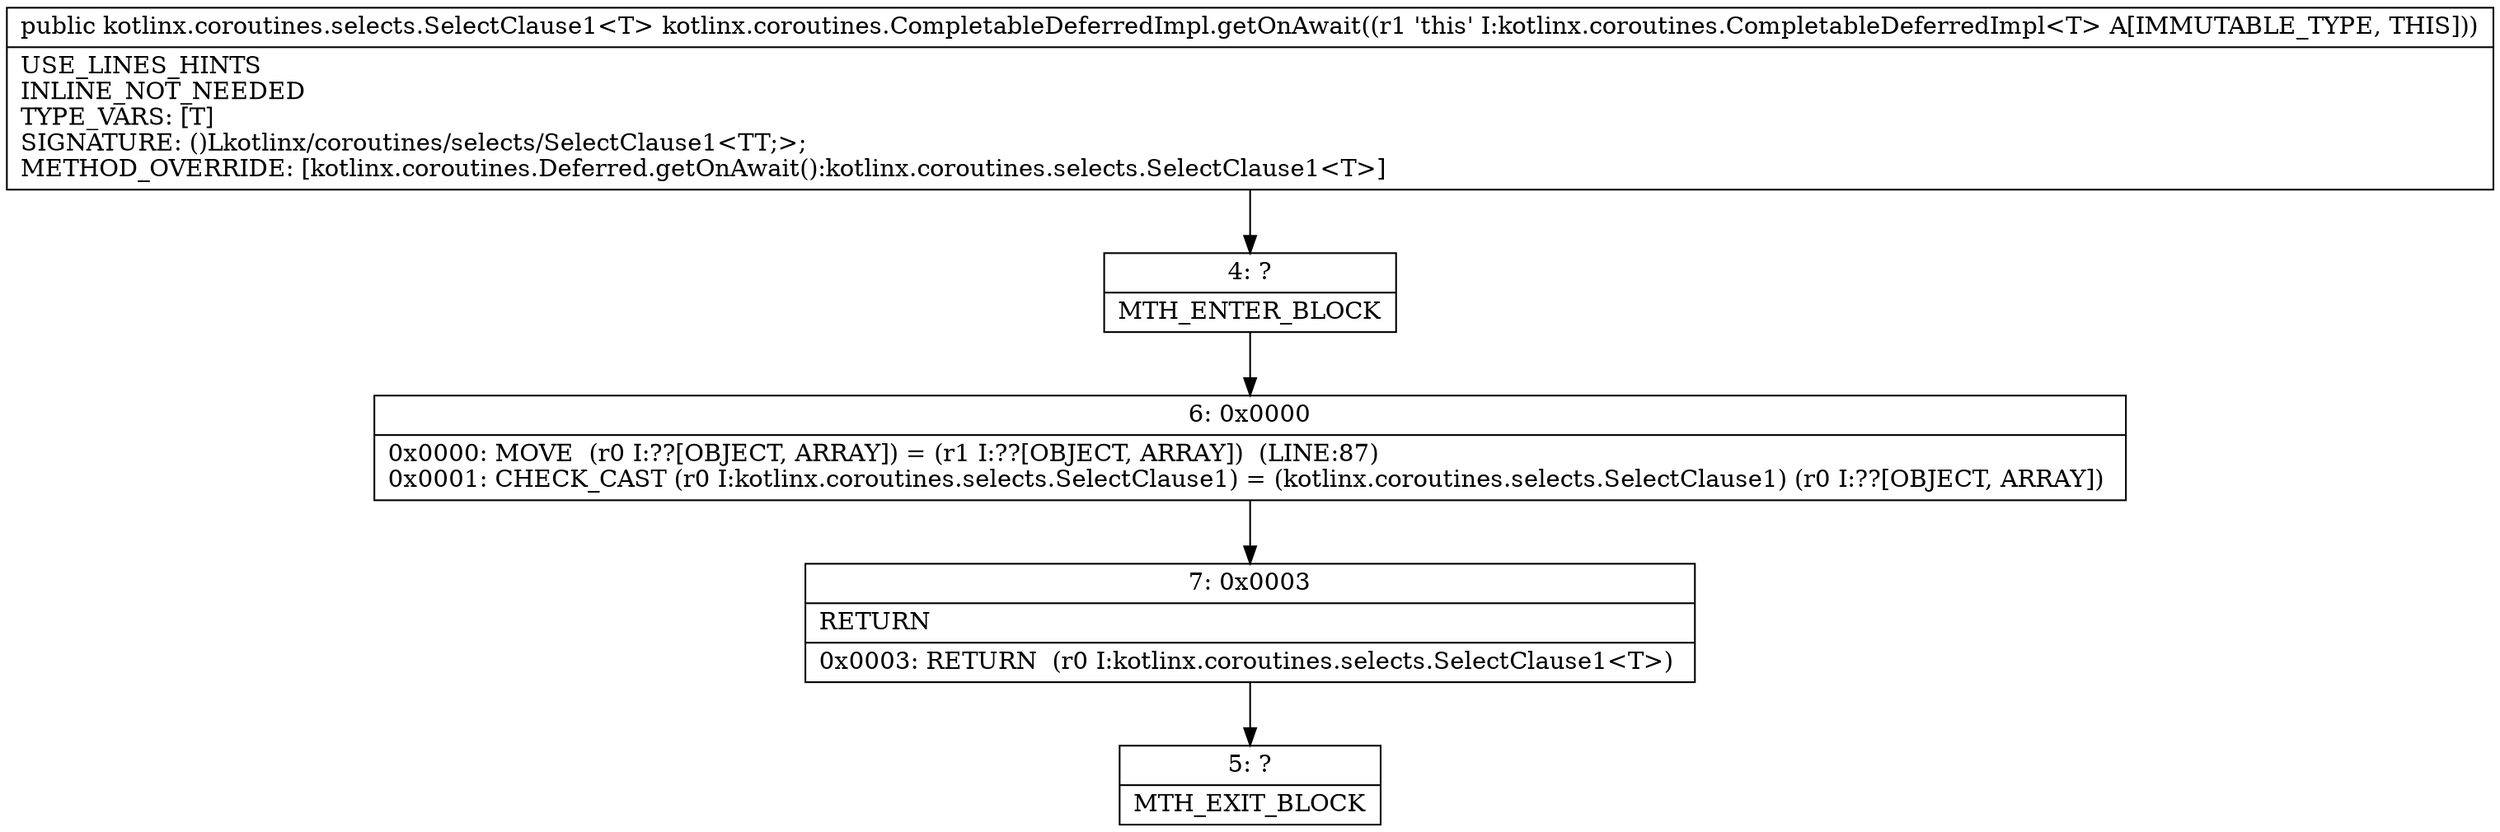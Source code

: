 digraph "CFG forkotlinx.coroutines.CompletableDeferredImpl.getOnAwait()Lkotlinx\/coroutines\/selects\/SelectClause1;" {
Node_4 [shape=record,label="{4\:\ ?|MTH_ENTER_BLOCK\l}"];
Node_6 [shape=record,label="{6\:\ 0x0000|0x0000: MOVE  (r0 I:??[OBJECT, ARRAY]) = (r1 I:??[OBJECT, ARRAY])  (LINE:87)\l0x0001: CHECK_CAST (r0 I:kotlinx.coroutines.selects.SelectClause1) = (kotlinx.coroutines.selects.SelectClause1) (r0 I:??[OBJECT, ARRAY]) \l}"];
Node_7 [shape=record,label="{7\:\ 0x0003|RETURN\l|0x0003: RETURN  (r0 I:kotlinx.coroutines.selects.SelectClause1\<T\>) \l}"];
Node_5 [shape=record,label="{5\:\ ?|MTH_EXIT_BLOCK\l}"];
MethodNode[shape=record,label="{public kotlinx.coroutines.selects.SelectClause1\<T\> kotlinx.coroutines.CompletableDeferredImpl.getOnAwait((r1 'this' I:kotlinx.coroutines.CompletableDeferredImpl\<T\> A[IMMUTABLE_TYPE, THIS]))  | USE_LINES_HINTS\lINLINE_NOT_NEEDED\lTYPE_VARS: [T]\lSIGNATURE: ()Lkotlinx\/coroutines\/selects\/SelectClause1\<TT;\>;\lMETHOD_OVERRIDE: [kotlinx.coroutines.Deferred.getOnAwait():kotlinx.coroutines.selects.SelectClause1\<T\>]\l}"];
MethodNode -> Node_4;Node_4 -> Node_6;
Node_6 -> Node_7;
Node_7 -> Node_5;
}

